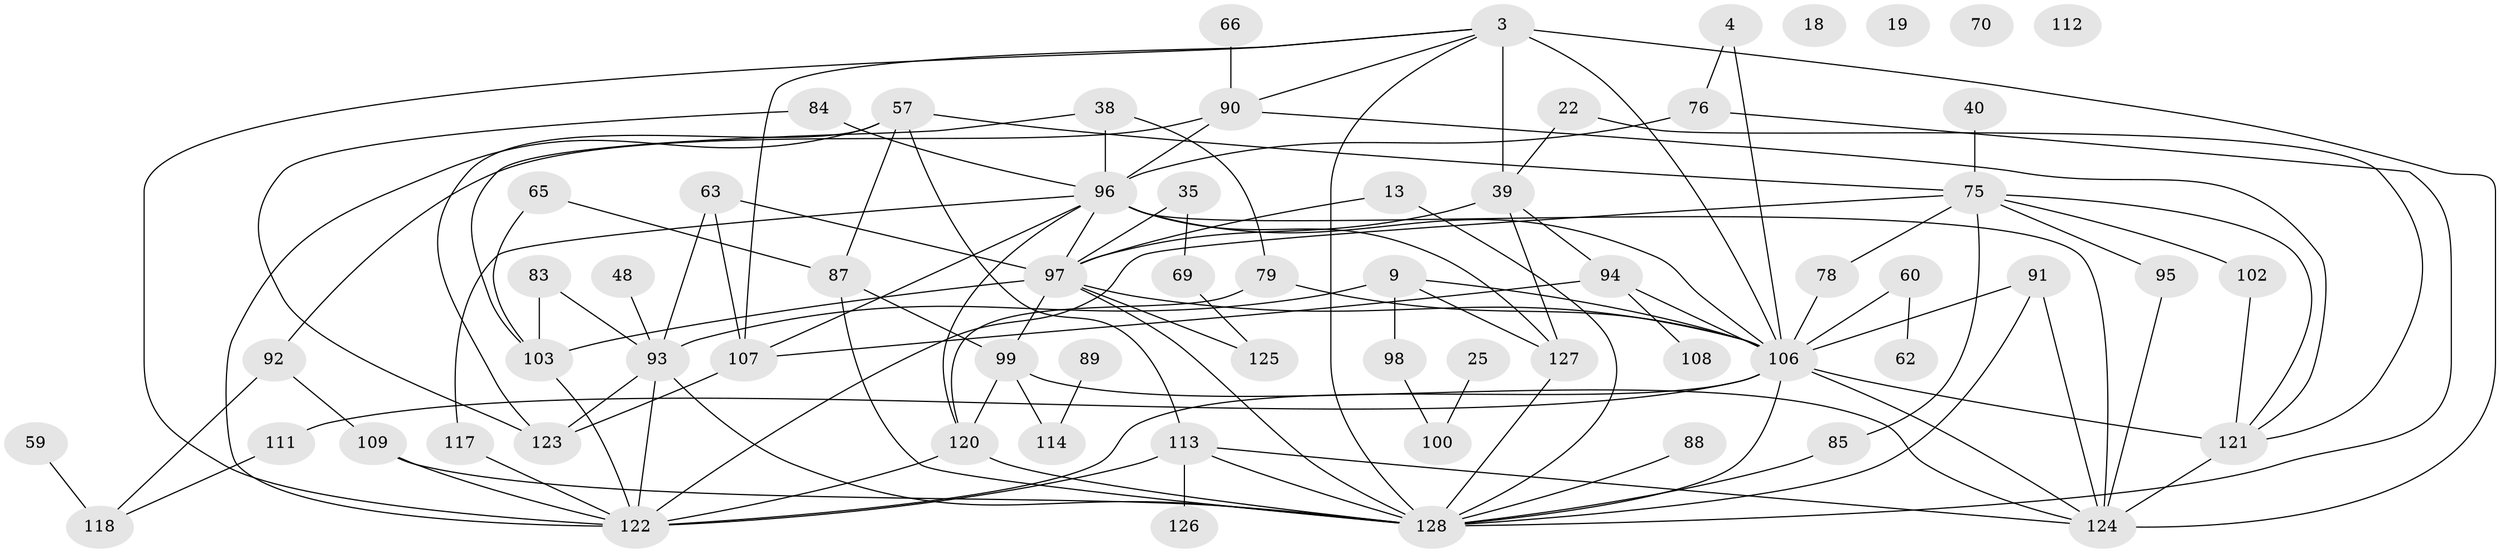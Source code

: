// original degree distribution, {6: 0.0546875, 2: 0.2421875, 9: 0.015625, 7: 0.03125, 5: 0.109375, 4: 0.1640625, 3: 0.2421875, 1: 0.1015625, 0: 0.03125, 8: 0.0078125}
// Generated by graph-tools (version 1.1) at 2025/39/03/09/25 04:39:20]
// undirected, 64 vertices, 114 edges
graph export_dot {
graph [start="1"]
  node [color=gray90,style=filled];
  3;
  4;
  9;
  13;
  18;
  19;
  22;
  25;
  35;
  38 [super="+33"];
  39;
  40;
  48;
  57 [super="+43+50"];
  59;
  60 [super="+23+12"];
  62;
  63;
  65;
  66;
  69;
  70;
  75 [super="+10+72+71"];
  76 [super="+36"];
  78;
  79;
  83;
  84 [super="+46+16"];
  85;
  87;
  88;
  89;
  90 [super="+26+49"];
  91;
  92;
  93 [super="+68+77"];
  94 [super="+21"];
  95;
  96 [super="+58+7+20"];
  97 [super="+5"];
  98;
  99 [super="+41"];
  100;
  102 [super="+6"];
  103 [super="+81"];
  106 [super="+27+74+42+101+82"];
  107 [super="+34"];
  108;
  109 [super="+73"];
  111 [super="+31"];
  112;
  113 [super="+64"];
  114;
  117;
  118;
  120 [super="+80"];
  121 [super="+115"];
  122 [super="+53+37+110"];
  123 [super="+54"];
  124 [super="+116+86"];
  125;
  126;
  127;
  128 [super="+29+56+104+119"];
  3 -- 39;
  3 -- 124 [weight=3];
  3 -- 107;
  3 -- 122;
  3 -- 106;
  3 -- 90;
  3 -- 128;
  4 -- 76;
  4 -- 106;
  9 -- 98;
  9 -- 127;
  9 -- 106;
  9 -- 93;
  13 -- 97 [weight=2];
  13 -- 128;
  22 -- 39;
  22 -- 121;
  25 -- 100;
  35 -- 69;
  35 -- 97;
  38 -- 79;
  38 -- 103;
  38 -- 96 [weight=2];
  39 -- 97 [weight=2];
  39 -- 127;
  39 -- 94;
  40 -- 75;
  48 -- 93;
  57 -- 113;
  57 -- 122 [weight=3];
  57 -- 87;
  57 -- 123 [weight=2];
  57 -- 75;
  59 -- 118;
  60 -- 106 [weight=2];
  60 -- 62;
  63 -- 97;
  63 -- 107;
  63 -- 93;
  65 -- 87;
  65 -- 103;
  66 -- 90;
  69 -- 125;
  75 -- 102;
  75 -- 122 [weight=2];
  75 -- 78;
  75 -- 95 [weight=2];
  75 -- 121;
  75 -- 85;
  76 -- 128;
  76 -- 96 [weight=2];
  78 -- 106 [weight=2];
  79 -- 120;
  79 -- 106 [weight=2];
  83 -- 103;
  83 -- 93;
  84 -- 123;
  84 -- 96;
  85 -- 128;
  87 -- 99;
  87 -- 128;
  88 -- 128;
  89 -- 114;
  90 -- 92;
  90 -- 121;
  90 -- 96;
  91 -- 124;
  91 -- 128;
  91 -- 106 [weight=2];
  92 -- 118;
  92 -- 109;
  93 -- 123;
  93 -- 122;
  93 -- 128 [weight=2];
  94 -- 106 [weight=3];
  94 -- 107;
  94 -- 108;
  95 -- 124;
  96 -- 127;
  96 -- 97;
  96 -- 117;
  96 -- 124 [weight=2];
  96 -- 107 [weight=2];
  96 -- 106 [weight=2];
  96 -- 120;
  97 -- 125;
  97 -- 106;
  97 -- 99;
  97 -- 103;
  97 -- 128;
  98 -- 100;
  99 -- 114;
  99 -- 124;
  99 -- 120;
  102 -- 121;
  103 -- 122;
  106 -- 124;
  106 -- 111;
  106 -- 122 [weight=3];
  106 -- 121 [weight=3];
  106 -- 128 [weight=3];
  107 -- 123;
  109 -- 122 [weight=2];
  109 -- 128;
  111 -- 118;
  113 -- 124 [weight=3];
  113 -- 126;
  113 -- 122;
  113 -- 128;
  117 -- 122;
  120 -- 128 [weight=2];
  120 -- 122;
  121 -- 124;
  127 -- 128;
}
